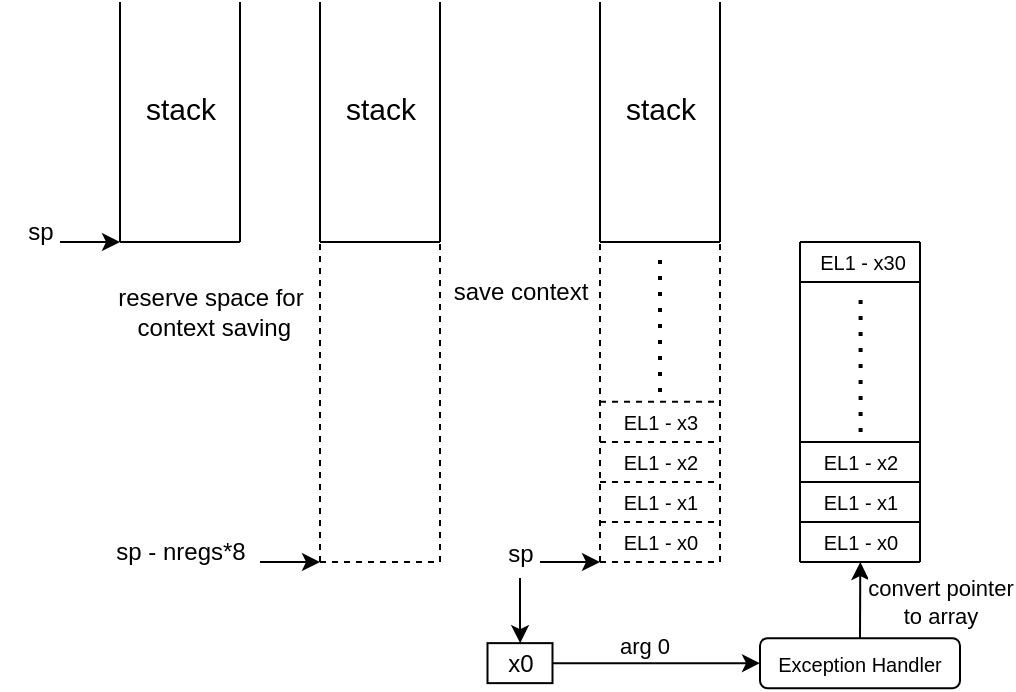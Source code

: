 <mxfile version="23.1.5" type="github">
  <diagram name="第 1 页" id="7G6_2DQx_h2IF59GM5B9">
    <mxGraphModel dx="827" dy="471" grid="1" gridSize="5" guides="1" tooltips="1" connect="1" arrows="1" fold="1" page="1" pageScale="1" pageWidth="827" pageHeight="1169" math="0" shadow="0">
      <root>
        <mxCell id="0" />
        <mxCell id="1" parent="0" />
        <mxCell id="7tX9nvQ8grY4r5K3q6v2-60" value="&lt;font style=&quot;font-size: 10px;&quot;&gt;EL1 - x0&lt;/font&gt;" style="text;html=1;align=center;verticalAlign=middle;resizable=0;points=[];autosize=1;strokeColor=none;fillColor=none;" vertex="1" parent="1">
          <mxGeometry x="460" y="495" width="60" height="30" as="geometry" />
        </mxCell>
        <mxCell id="7tX9nvQ8grY4r5K3q6v2-31" value="&lt;font style=&quot;font-size: 10px;&quot;&gt;EL1 - x0&lt;/font&gt;" style="text;html=1;align=center;verticalAlign=middle;resizable=0;points=[];autosize=1;strokeColor=none;fillColor=none;" vertex="1" parent="1">
          <mxGeometry x="360" y="495" width="60" height="30" as="geometry" />
        </mxCell>
        <mxCell id="7tX9nvQ8grY4r5K3q6v2-2" value="" style="endArrow=none;html=1;rounded=0;" edge="1" parent="1">
          <mxGeometry width="50" height="50" relative="1" as="geometry">
            <mxPoint x="120" y="360" as="sourcePoint" />
            <mxPoint x="120" y="240" as="targetPoint" />
          </mxGeometry>
        </mxCell>
        <mxCell id="7tX9nvQ8grY4r5K3q6v2-3" value="" style="endArrow=none;html=1;rounded=0;" edge="1" parent="1">
          <mxGeometry width="50" height="50" relative="1" as="geometry">
            <mxPoint x="120" y="360" as="sourcePoint" />
            <mxPoint x="180" y="360" as="targetPoint" />
          </mxGeometry>
        </mxCell>
        <mxCell id="7tX9nvQ8grY4r5K3q6v2-4" value="" style="endArrow=none;html=1;rounded=0;" edge="1" parent="1">
          <mxGeometry width="50" height="50" relative="1" as="geometry">
            <mxPoint x="180" y="360" as="sourcePoint" />
            <mxPoint x="180" y="240" as="targetPoint" />
          </mxGeometry>
        </mxCell>
        <mxCell id="7tX9nvQ8grY4r5K3q6v2-5" value="&lt;font style=&quot;font-size: 15px;&quot;&gt;stack&lt;/font&gt;" style="text;html=1;align=center;verticalAlign=middle;resizable=0;points=[];autosize=1;strokeColor=none;fillColor=none;" vertex="1" parent="1">
          <mxGeometry x="120" y="278" width="60" height="30" as="geometry" />
        </mxCell>
        <mxCell id="7tX9nvQ8grY4r5K3q6v2-6" value="" style="endArrow=classic;html=1;rounded=0;" edge="1" parent="1">
          <mxGeometry width="50" height="50" relative="1" as="geometry">
            <mxPoint x="90" y="360" as="sourcePoint" />
            <mxPoint x="120" y="360" as="targetPoint" />
            <Array as="points" />
          </mxGeometry>
        </mxCell>
        <mxCell id="7tX9nvQ8grY4r5K3q6v2-7" value="sp" style="text;html=1;align=center;verticalAlign=middle;resizable=0;points=[];autosize=1;strokeColor=none;fillColor=none;" vertex="1" parent="1">
          <mxGeometry x="60" y="340" width="40" height="30" as="geometry" />
        </mxCell>
        <mxCell id="7tX9nvQ8grY4r5K3q6v2-8" value="" style="endArrow=none;html=1;rounded=0;" edge="1" parent="1">
          <mxGeometry width="50" height="50" relative="1" as="geometry">
            <mxPoint x="220" y="360" as="sourcePoint" />
            <mxPoint x="220" y="240" as="targetPoint" />
          </mxGeometry>
        </mxCell>
        <mxCell id="7tX9nvQ8grY4r5K3q6v2-9" value="" style="endArrow=none;html=1;rounded=0;" edge="1" parent="1">
          <mxGeometry width="50" height="50" relative="1" as="geometry">
            <mxPoint x="220" y="360" as="sourcePoint" />
            <mxPoint x="280" y="360" as="targetPoint" />
          </mxGeometry>
        </mxCell>
        <mxCell id="7tX9nvQ8grY4r5K3q6v2-10" value="" style="endArrow=none;html=1;rounded=0;" edge="1" parent="1">
          <mxGeometry width="50" height="50" relative="1" as="geometry">
            <mxPoint x="280" y="360" as="sourcePoint" />
            <mxPoint x="280" y="240" as="targetPoint" />
          </mxGeometry>
        </mxCell>
        <mxCell id="7tX9nvQ8grY4r5K3q6v2-11" value="&lt;font style=&quot;font-size: 15px;&quot;&gt;stack&lt;/font&gt;" style="text;html=1;align=center;verticalAlign=middle;resizable=0;points=[];autosize=1;strokeColor=none;fillColor=none;" vertex="1" parent="1">
          <mxGeometry x="220" y="278" width="60" height="30" as="geometry" />
        </mxCell>
        <mxCell id="7tX9nvQ8grY4r5K3q6v2-12" value="" style="endArrow=none;dashed=1;html=1;rounded=0;" edge="1" parent="1">
          <mxGeometry width="50" height="50" relative="1" as="geometry">
            <mxPoint x="220" y="520" as="sourcePoint" />
            <mxPoint x="220" y="360" as="targetPoint" />
          </mxGeometry>
        </mxCell>
        <mxCell id="7tX9nvQ8grY4r5K3q6v2-13" value="" style="endArrow=none;dashed=1;html=1;rounded=0;" edge="1" parent="1">
          <mxGeometry width="50" height="50" relative="1" as="geometry">
            <mxPoint x="280" y="520" as="sourcePoint" />
            <mxPoint x="280" y="360" as="targetPoint" />
          </mxGeometry>
        </mxCell>
        <mxCell id="7tX9nvQ8grY4r5K3q6v2-15" value="" style="endArrow=classic;html=1;rounded=0;" edge="1" parent="1">
          <mxGeometry width="50" height="50" relative="1" as="geometry">
            <mxPoint x="190" y="520" as="sourcePoint" />
            <mxPoint x="220" y="520" as="targetPoint" />
          </mxGeometry>
        </mxCell>
        <mxCell id="7tX9nvQ8grY4r5K3q6v2-18" value="reserve space for&lt;br&gt;&amp;nbsp;context saving" style="text;html=1;align=center;verticalAlign=middle;resizable=0;points=[];autosize=1;strokeColor=none;fillColor=none;" vertex="1" parent="1">
          <mxGeometry x="105" y="375" width="120" height="40" as="geometry" />
        </mxCell>
        <mxCell id="7tX9nvQ8grY4r5K3q6v2-19" value="" style="endArrow=none;html=1;rounded=0;" edge="1" parent="1">
          <mxGeometry width="50" height="50" relative="1" as="geometry">
            <mxPoint x="360" y="360" as="sourcePoint" />
            <mxPoint x="360" y="240" as="targetPoint" />
          </mxGeometry>
        </mxCell>
        <mxCell id="7tX9nvQ8grY4r5K3q6v2-20" value="" style="endArrow=none;html=1;rounded=0;" edge="1" parent="1">
          <mxGeometry width="50" height="50" relative="1" as="geometry">
            <mxPoint x="360" y="360" as="sourcePoint" />
            <mxPoint x="420" y="360" as="targetPoint" />
          </mxGeometry>
        </mxCell>
        <mxCell id="7tX9nvQ8grY4r5K3q6v2-21" value="" style="endArrow=none;html=1;rounded=0;" edge="1" parent="1">
          <mxGeometry width="50" height="50" relative="1" as="geometry">
            <mxPoint x="420" y="360" as="sourcePoint" />
            <mxPoint x="420" y="240" as="targetPoint" />
          </mxGeometry>
        </mxCell>
        <mxCell id="7tX9nvQ8grY4r5K3q6v2-22" value="&lt;font style=&quot;font-size: 15px;&quot;&gt;stack&lt;/font&gt;" style="text;html=1;align=center;verticalAlign=middle;resizable=0;points=[];autosize=1;strokeColor=none;fillColor=none;" vertex="1" parent="1">
          <mxGeometry x="360" y="278" width="60" height="30" as="geometry" />
        </mxCell>
        <mxCell id="7tX9nvQ8grY4r5K3q6v2-23" value="" style="endArrow=none;dashed=1;html=1;rounded=0;" edge="1" parent="1">
          <mxGeometry width="50" height="50" relative="1" as="geometry">
            <mxPoint x="360" y="520" as="sourcePoint" />
            <mxPoint x="360" y="360" as="targetPoint" />
          </mxGeometry>
        </mxCell>
        <mxCell id="7tX9nvQ8grY4r5K3q6v2-24" value="" style="endArrow=none;dashed=1;html=1;rounded=0;" edge="1" parent="1">
          <mxGeometry width="50" height="50" relative="1" as="geometry">
            <mxPoint x="420" y="520" as="sourcePoint" />
            <mxPoint x="420" y="360" as="targetPoint" />
          </mxGeometry>
        </mxCell>
        <mxCell id="7tX9nvQ8grY4r5K3q6v2-16" value="sp - nregs*8" style="text;html=1;align=center;verticalAlign=middle;resizable=0;points=[];autosize=1;strokeColor=none;fillColor=none;" vertex="1" parent="1">
          <mxGeometry x="105" y="500" width="90" height="30" as="geometry" />
        </mxCell>
        <mxCell id="7tX9nvQ8grY4r5K3q6v2-45" value="" style="edgeStyle=orthogonalEdgeStyle;rounded=0;orthogonalLoop=1;jettySize=auto;html=1;" edge="1" parent="1" source="7tX9nvQ8grY4r5K3q6v2-28" target="7tX9nvQ8grY4r5K3q6v2-42">
          <mxGeometry relative="1" as="geometry" />
        </mxCell>
        <mxCell id="7tX9nvQ8grY4r5K3q6v2-28" value="sp" style="text;html=1;align=center;verticalAlign=middle;resizable=0;points=[];autosize=1;strokeColor=none;fillColor=none;spacing=0;spacingBottom=0;" vertex="1" parent="1">
          <mxGeometry x="305" y="503" width="30" height="25" as="geometry" />
        </mxCell>
        <mxCell id="7tX9nvQ8grY4r5K3q6v2-30" value="" style="endArrow=none;dashed=1;html=1;rounded=0;" edge="1" parent="1">
          <mxGeometry width="50" height="50" relative="1" as="geometry">
            <mxPoint x="360" y="500" as="sourcePoint" />
            <mxPoint x="420" y="500" as="targetPoint" />
          </mxGeometry>
        </mxCell>
        <mxCell id="7tX9nvQ8grY4r5K3q6v2-33" value="" style="endArrow=none;dashed=1;html=1;rounded=0;" edge="1" parent="1">
          <mxGeometry width="50" height="50" relative="1" as="geometry">
            <mxPoint x="360" y="480" as="sourcePoint" />
            <mxPoint x="420" y="480" as="targetPoint" />
          </mxGeometry>
        </mxCell>
        <mxCell id="7tX9nvQ8grY4r5K3q6v2-34" value="" style="endArrow=none;dashed=1;html=1;rounded=0;" edge="1" parent="1">
          <mxGeometry width="50" height="50" relative="1" as="geometry">
            <mxPoint x="360" y="460" as="sourcePoint" />
            <mxPoint x="420" y="460" as="targetPoint" />
          </mxGeometry>
        </mxCell>
        <mxCell id="7tX9nvQ8grY4r5K3q6v2-35" value="" style="endArrow=none;dashed=1;html=1;rounded=0;" edge="1" parent="1">
          <mxGeometry width="50" height="50" relative="1" as="geometry">
            <mxPoint x="360" y="439.86" as="sourcePoint" />
            <mxPoint x="420" y="439.86" as="targetPoint" />
          </mxGeometry>
        </mxCell>
        <mxCell id="7tX9nvQ8grY4r5K3q6v2-36" value="&lt;font style=&quot;font-size: 10px;&quot;&gt;EL1 - x1&lt;/font&gt;" style="text;html=1;align=center;verticalAlign=middle;resizable=0;points=[];autosize=1;strokeColor=none;fillColor=none;" vertex="1" parent="1">
          <mxGeometry x="360" y="475" width="60" height="30" as="geometry" />
        </mxCell>
        <mxCell id="7tX9nvQ8grY4r5K3q6v2-38" value="&lt;font style=&quot;font-size: 10px;&quot;&gt;EL1 - x2&lt;/font&gt;" style="text;html=1;align=center;verticalAlign=middle;resizable=0;points=[];autosize=1;strokeColor=none;fillColor=none;" vertex="1" parent="1">
          <mxGeometry x="360" y="455" width="60" height="30" as="geometry" />
        </mxCell>
        <mxCell id="7tX9nvQ8grY4r5K3q6v2-39" value="&lt;font style=&quot;font-size: 10px;&quot;&gt;EL1 - x3&lt;/font&gt;" style="text;html=1;align=center;verticalAlign=middle;resizable=0;points=[];autosize=1;strokeColor=none;fillColor=none;" vertex="1" parent="1">
          <mxGeometry x="360" y="435" width="60" height="30" as="geometry" />
        </mxCell>
        <mxCell id="7tX9nvQ8grY4r5K3q6v2-40" value="" style="endArrow=none;dashed=1;html=1;dashPattern=1 3;strokeWidth=2;rounded=0;" edge="1" parent="1">
          <mxGeometry width="50" height="50" relative="1" as="geometry">
            <mxPoint x="390" y="435" as="sourcePoint" />
            <mxPoint x="390" y="365" as="targetPoint" />
          </mxGeometry>
        </mxCell>
        <mxCell id="7tX9nvQ8grY4r5K3q6v2-41" value="save context" style="text;html=1;align=center;verticalAlign=middle;resizable=0;points=[];autosize=1;strokeColor=none;fillColor=none;" vertex="1" parent="1">
          <mxGeometry x="275" y="370" width="90" height="30" as="geometry" />
        </mxCell>
        <mxCell id="7tX9nvQ8grY4r5K3q6v2-51" value="" style="edgeStyle=orthogonalEdgeStyle;rounded=0;orthogonalLoop=1;jettySize=auto;html=1;" edge="1" parent="1" source="7tX9nvQ8grY4r5K3q6v2-42" target="7tX9nvQ8grY4r5K3q6v2-50">
          <mxGeometry relative="1" as="geometry" />
        </mxCell>
        <mxCell id="7tX9nvQ8grY4r5K3q6v2-52" value="arg 0" style="edgeLabel;html=1;align=center;verticalAlign=middle;resizable=0;points=[];" vertex="1" connectable="0" parent="7tX9nvQ8grY4r5K3q6v2-51">
          <mxGeometry x="-0.122" relative="1" as="geometry">
            <mxPoint y="-9" as="offset" />
          </mxGeometry>
        </mxCell>
        <mxCell id="7tX9nvQ8grY4r5K3q6v2-42" value="x0" style="rounded=0;whiteSpace=wrap;html=1;" vertex="1" parent="1">
          <mxGeometry x="303.75" y="560.57" width="32.5" height="20" as="geometry" />
        </mxCell>
        <mxCell id="7tX9nvQ8grY4r5K3q6v2-44" value="" style="endArrow=classic;html=1;rounded=0;" edge="1" parent="1">
          <mxGeometry width="50" height="50" relative="1" as="geometry">
            <mxPoint x="330" y="520" as="sourcePoint" />
            <mxPoint x="360" y="520" as="targetPoint" />
          </mxGeometry>
        </mxCell>
        <mxCell id="7tX9nvQ8grY4r5K3q6v2-62" style="edgeStyle=orthogonalEdgeStyle;rounded=0;orthogonalLoop=1;jettySize=auto;html=1;exitX=0.5;exitY=0;exitDx=0;exitDy=0;" edge="1" parent="1" source="7tX9nvQ8grY4r5K3q6v2-50">
          <mxGeometry relative="1" as="geometry">
            <mxPoint x="490.143" y="557.937" as="targetPoint" />
          </mxGeometry>
        </mxCell>
        <mxCell id="7tX9nvQ8grY4r5K3q6v2-63" style="edgeStyle=orthogonalEdgeStyle;rounded=0;orthogonalLoop=1;jettySize=auto;html=1;exitX=0.5;exitY=0;exitDx=0;exitDy=0;" edge="1" parent="1" source="7tX9nvQ8grY4r5K3q6v2-50">
          <mxGeometry relative="1" as="geometry">
            <mxPoint x="490.143" y="520" as="targetPoint" />
          </mxGeometry>
        </mxCell>
        <mxCell id="7tX9nvQ8grY4r5K3q6v2-64" value="convert pointer &lt;br&gt;to array" style="edgeLabel;html=1;align=center;verticalAlign=middle;resizable=0;points=[];" vertex="1" connectable="0" parent="7tX9nvQ8grY4r5K3q6v2-63">
          <mxGeometry x="-0.041" y="1" relative="1" as="geometry">
            <mxPoint x="41" as="offset" />
          </mxGeometry>
        </mxCell>
        <mxCell id="7tX9nvQ8grY4r5K3q6v2-50" value="&lt;font style=&quot;font-size: 10px;&quot;&gt;Exception Handler&lt;/font&gt;" style="rounded=1;whiteSpace=wrap;html=1;" vertex="1" parent="1">
          <mxGeometry x="440" y="558.07" width="100" height="25" as="geometry" />
        </mxCell>
        <mxCell id="7tX9nvQ8grY4r5K3q6v2-54" value="" style="endArrow=none;dashed=1;html=1;rounded=0;" edge="1" parent="1">
          <mxGeometry width="50" height="50" relative="1" as="geometry">
            <mxPoint x="220" y="520" as="sourcePoint" />
            <mxPoint x="280" y="520" as="targetPoint" />
          </mxGeometry>
        </mxCell>
        <mxCell id="7tX9nvQ8grY4r5K3q6v2-55" value="" style="endArrow=none;dashed=1;html=1;rounded=0;" edge="1" parent="1">
          <mxGeometry width="50" height="50" relative="1" as="geometry">
            <mxPoint x="360" y="520" as="sourcePoint" />
            <mxPoint x="420" y="520" as="targetPoint" />
          </mxGeometry>
        </mxCell>
        <mxCell id="7tX9nvQ8grY4r5K3q6v2-56" value="" style="endArrow=none;html=1;rounded=0;" edge="1" parent="1">
          <mxGeometry width="50" height="50" relative="1" as="geometry">
            <mxPoint x="460" y="520" as="sourcePoint" />
            <mxPoint x="460" y="360" as="targetPoint" />
          </mxGeometry>
        </mxCell>
        <mxCell id="7tX9nvQ8grY4r5K3q6v2-57" value="" style="endArrow=none;html=1;rounded=0;" edge="1" parent="1">
          <mxGeometry width="50" height="50" relative="1" as="geometry">
            <mxPoint x="520" y="520" as="sourcePoint" />
            <mxPoint x="520" y="360" as="targetPoint" />
          </mxGeometry>
        </mxCell>
        <mxCell id="7tX9nvQ8grY4r5K3q6v2-58" value="" style="endArrow=none;html=1;rounded=0;" edge="1" parent="1">
          <mxGeometry width="50" height="50" relative="1" as="geometry">
            <mxPoint x="460" y="520" as="sourcePoint" />
            <mxPoint x="520" y="520" as="targetPoint" />
          </mxGeometry>
        </mxCell>
        <mxCell id="7tX9nvQ8grY4r5K3q6v2-59" value="" style="endArrow=none;html=1;rounded=0;" edge="1" parent="1">
          <mxGeometry width="50" height="50" relative="1" as="geometry">
            <mxPoint x="460" y="500" as="sourcePoint" />
            <mxPoint x="520" y="500" as="targetPoint" />
          </mxGeometry>
        </mxCell>
        <mxCell id="7tX9nvQ8grY4r5K3q6v2-65" value="" style="endArrow=none;html=1;rounded=0;" edge="1" parent="1">
          <mxGeometry width="50" height="50" relative="1" as="geometry">
            <mxPoint x="460" y="480" as="sourcePoint" />
            <mxPoint x="520" y="480" as="targetPoint" />
          </mxGeometry>
        </mxCell>
        <mxCell id="7tX9nvQ8grY4r5K3q6v2-66" value="" style="endArrow=none;html=1;rounded=0;" edge="1" parent="1">
          <mxGeometry width="50" height="50" relative="1" as="geometry">
            <mxPoint x="460" y="460" as="sourcePoint" />
            <mxPoint x="520" y="460" as="targetPoint" />
          </mxGeometry>
        </mxCell>
        <mxCell id="7tX9nvQ8grY4r5K3q6v2-67" value="" style="endArrow=none;html=1;rounded=0;" edge="1" parent="1">
          <mxGeometry width="50" height="50" relative="1" as="geometry">
            <mxPoint x="460" y="360" as="sourcePoint" />
            <mxPoint x="520" y="360" as="targetPoint" />
          </mxGeometry>
        </mxCell>
        <mxCell id="7tX9nvQ8grY4r5K3q6v2-68" value="" style="endArrow=none;html=1;rounded=0;" edge="1" parent="1">
          <mxGeometry width="50" height="50" relative="1" as="geometry">
            <mxPoint x="460" y="380" as="sourcePoint" />
            <mxPoint x="520" y="380" as="targetPoint" />
          </mxGeometry>
        </mxCell>
        <mxCell id="7tX9nvQ8grY4r5K3q6v2-69" value="&lt;font style=&quot;font-size: 10px;&quot;&gt;EL1 - x1&lt;/font&gt;" style="text;html=1;align=center;verticalAlign=middle;resizable=0;points=[];autosize=1;strokeColor=none;fillColor=none;" vertex="1" parent="1">
          <mxGeometry x="460" y="475" width="60" height="30" as="geometry" />
        </mxCell>
        <mxCell id="7tX9nvQ8grY4r5K3q6v2-70" value="&lt;font style=&quot;font-size: 10px;&quot;&gt;EL1 - x2&lt;/font&gt;" style="text;html=1;align=center;verticalAlign=middle;resizable=0;points=[];autosize=1;strokeColor=none;fillColor=none;" vertex="1" parent="1">
          <mxGeometry x="460" y="455" width="60" height="30" as="geometry" />
        </mxCell>
        <mxCell id="7tX9nvQ8grY4r5K3q6v2-71" value="&lt;font style=&quot;font-size: 10px;&quot;&gt;EL1 - x30&lt;/font&gt;" style="text;html=1;align=center;verticalAlign=middle;resizable=0;points=[];autosize=1;strokeColor=none;fillColor=none;" vertex="1" parent="1">
          <mxGeometry x="458" y="355" width="65" height="30" as="geometry" />
        </mxCell>
        <mxCell id="7tX9nvQ8grY4r5K3q6v2-72" value="" style="endArrow=none;dashed=1;html=1;dashPattern=1 3;strokeWidth=2;rounded=0;" edge="1" parent="1">
          <mxGeometry width="50" height="50" relative="1" as="geometry">
            <mxPoint x="490.3" y="455" as="sourcePoint" />
            <mxPoint x="490.3" y="385" as="targetPoint" />
          </mxGeometry>
        </mxCell>
      </root>
    </mxGraphModel>
  </diagram>
</mxfile>
